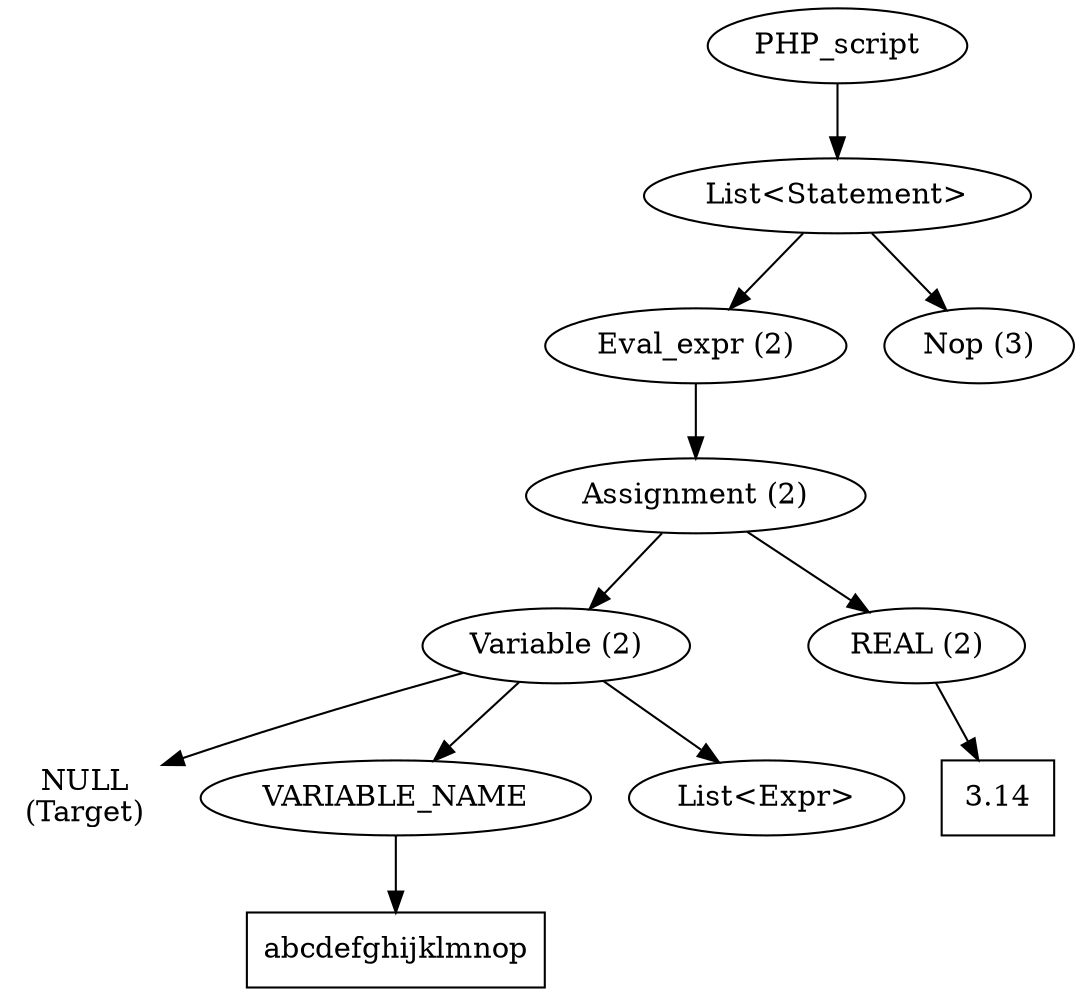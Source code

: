 /*
 * AST in dot format generated by phc -- the PHP compiler
 */

digraph AST {
ordering=out;
node_0 [label="PHP_script"];
node_1 [label="List<Statement>"];
node_0 -> node_1;
node_2 [label="Eval_expr (2)"];
node_1 -> node_2;
node_3 [label="Assignment (2)"];
node_2 -> node_3;
node_4 [label="Variable (2)"];
node_3 -> node_4;
node_5 [label="NULL\n(Target)", shape=plaintext]
node_4 -> node_5;
node_6 [label="VARIABLE_NAME"];
node_4 -> node_6;
node_7 [label="abcdefghijklmnop", shape=box]
node_6 -> node_7;
node_8 [label="List<Expr>"];
node_4 -> node_8;
node_9 [label="REAL (2)"];
node_3 -> node_9;
node_10 [label="3.14", shape=box]
node_9 -> node_10;
node_11 [label="Nop (3)"];
node_1 -> node_11;
}
